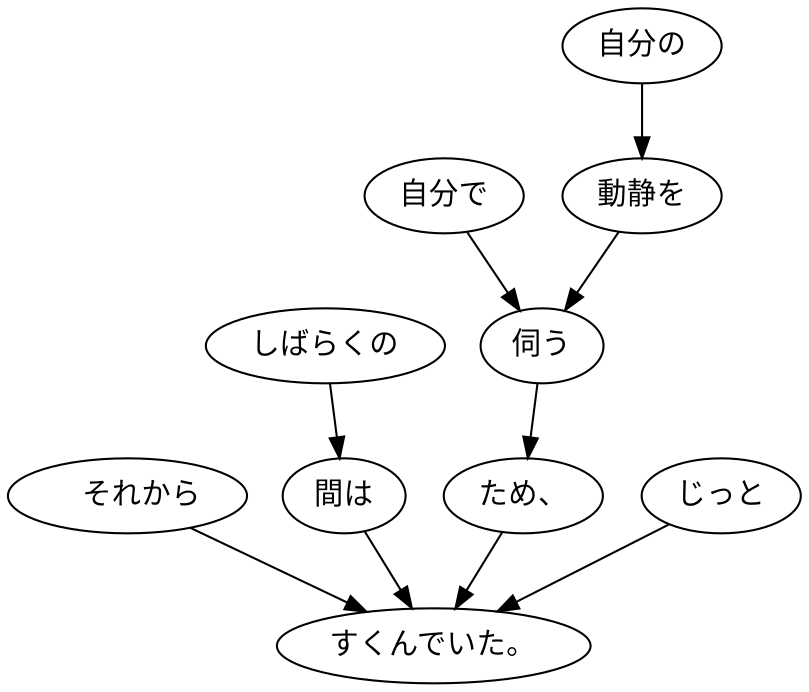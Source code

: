 digraph graph9146 {
	node0 [label="　それから"];
	node1 [label="しばらくの"];
	node2 [label="間は"];
	node3 [label="自分で"];
	node4 [label="自分の"];
	node5 [label="動静を"];
	node6 [label="伺う"];
	node7 [label="ため、"];
	node8 [label="じっと"];
	node9 [label="すくんでいた。"];
	node0 -> node9;
	node1 -> node2;
	node2 -> node9;
	node3 -> node6;
	node4 -> node5;
	node5 -> node6;
	node6 -> node7;
	node7 -> node9;
	node8 -> node9;
}
